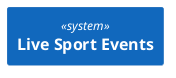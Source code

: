 @startuml SportRadar
!include <C4/C4_Container>
System(LiveSportEvents, "Live Sport Events", $link="./container/index.puml")
@enduml